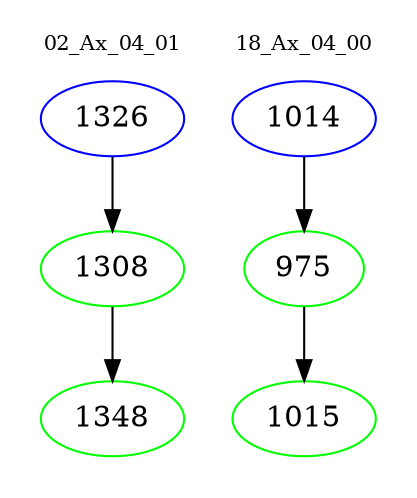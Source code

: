 digraph{
subgraph cluster_0 {
color = white
label = "02_Ax_04_01";
fontsize=10;
T0_1326 [label="1326", color="blue"]
T0_1326 -> T0_1308 [color="black"]
T0_1308 [label="1308", color="green"]
T0_1308 -> T0_1348 [color="black"]
T0_1348 [label="1348", color="green"]
}
subgraph cluster_1 {
color = white
label = "18_Ax_04_00";
fontsize=10;
T1_1014 [label="1014", color="blue"]
T1_1014 -> T1_975 [color="black"]
T1_975 [label="975", color="green"]
T1_975 -> T1_1015 [color="black"]
T1_1015 [label="1015", color="green"]
}
}
